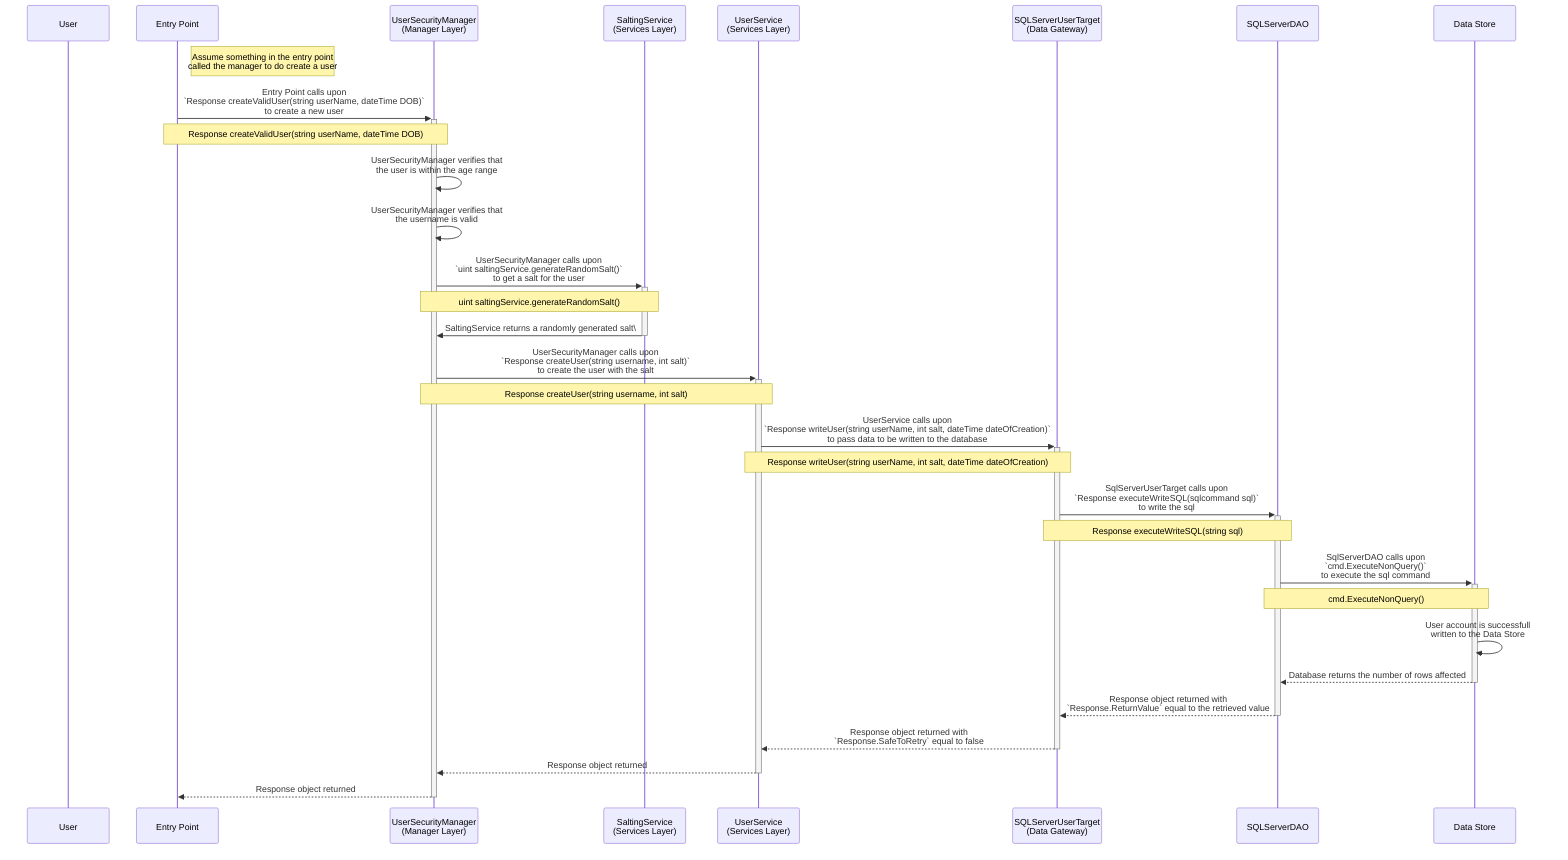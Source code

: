 sequenceDiagram
participant u as User
participant e as Entry Point
participant usm as UserSecurityManager<br>(Manager Layer)
participant ss as SaltingService<br>(Services Layer)
participant uc as UserService<br>(Services Layer)
participant dg as SQLServerUserTarget<br>(Data Gateway)
participant da as SQLServerDAO
participant ds as Data Store

Note Right of e: Assume something in the entry point<br>called the manager to do create a user
e->>+usm: Entry Point calls upon<br>`Response createValidUser(string userName, dateTime DOB)`<br>to create a new user
    Note over e,usm: Response createValidUser(string userName, dateTime DOB)

usm->>usm: UserSecurityManager verifies that<br>the user is within the age range
usm->>usm: UserSecurityManager verifies that<br>the username is valid

usm->>+ss: UserSecurityManager calls upon<br>`uint saltingService.generateRandomSalt()`<br>to get a salt for the user
    Note over ss,usm: uint saltingService.generateRandomSalt()
ss->>-usm: SaltingService returns a randomly generated salt\

usm->>+uc: UserSecurityManager calls upon<br>`Response createUser(string username, int salt)`<br>to create the user with the salt
    Note over usm,uc: Response createUser(string username, int salt)

uc->>+dg: UserService calls upon<br>`Response writeUser(string userName, int salt, dateTime dateOfCreation)`<br>to pass data to be written to the database
    Note over uc,dg: Response writeUser(string userName, int salt, dateTime dateOfCreation)

dg->>+da: SqlServerUserTarget calls upon<br>`Response executeWriteSQL(sqlcommand sql)`<br>to write the sql
    Note over dg,da: Response executeWriteSQL(string sql)

da->>+ds: SqlServerDAO calls upon<br>`cmd.ExecuteNonQuery()`<br>to execute the sql command
    Note over da,ds: cmd.ExecuteNonQuery()

ds->>ds: User account is successfull<br>written to the Data Store

ds-->>-da: Database returns the number of rows affected

da-->>-dg: Response object returned with<br>`Response.ReturnValue` equal to the retrieved value

dg-->>-uc: Response object returned with<br>`Response.SafeToRetry` equal to false

uc-->>-usm: Response object returned

usm-->>e: Response object returned
deactivate usm
